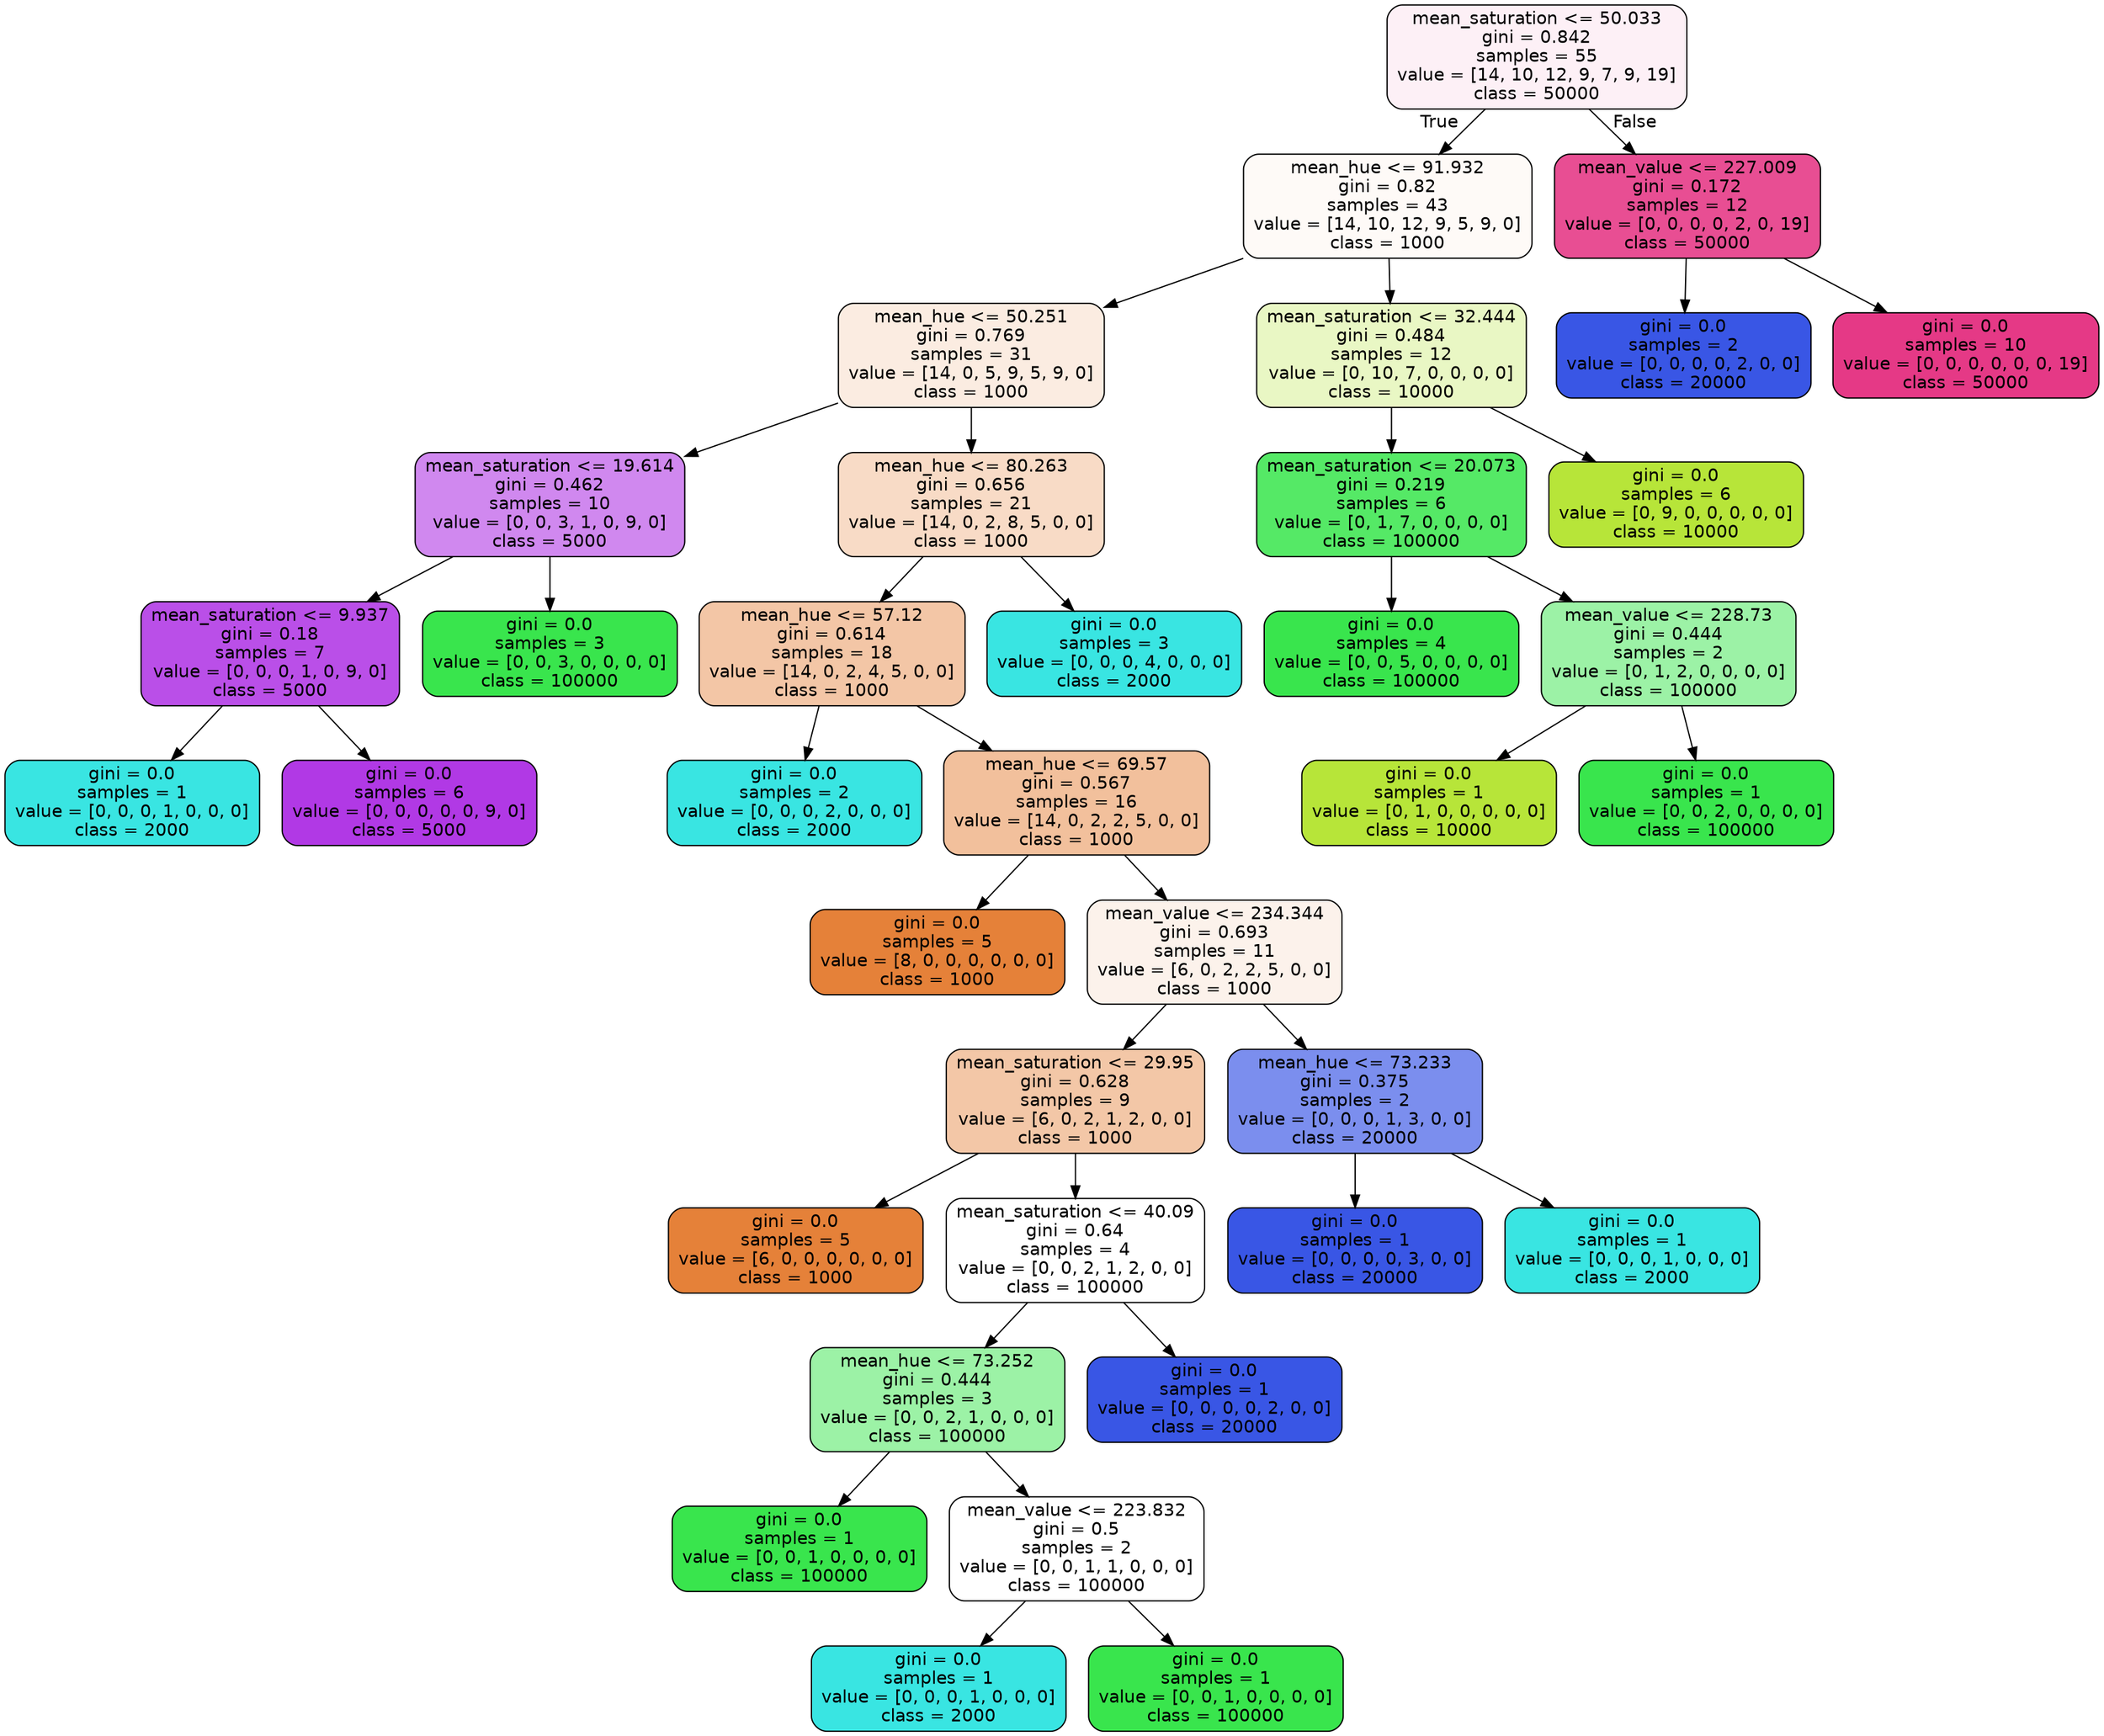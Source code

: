 digraph Tree {
node [shape=box, style="filled, rounded", color="black", fontname="helvetica"] ;
edge [fontname="helvetica"] ;
0 [label="mean_saturation <= 50.033\ngini = 0.842\nsamples = 55\nvalue = [14, 10, 12, 9, 7, 9, 19]\nclass = 50000", fillcolor="#fdf0f6"] ;
1 [label="mean_hue <= 91.932\ngini = 0.82\nsamples = 43\nvalue = [14, 10, 12, 9, 5, 9, 0]\nclass = 1000", fillcolor="#fefaf7"] ;
0 -> 1 [labeldistance=2.5, labelangle=45, headlabel="True"] ;
2 [label="mean_hue <= 50.251\ngini = 0.769\nsamples = 31\nvalue = [14, 0, 5, 9, 5, 9, 0]\nclass = 1000", fillcolor="#fbece1"] ;
1 -> 2 ;
3 [label="mean_saturation <= 19.614\ngini = 0.462\nsamples = 10\nvalue = [0, 0, 3, 1, 0, 9, 0]\nclass = 5000", fillcolor="#d088ef"] ;
2 -> 3 ;
4 [label="mean_saturation <= 9.937\ngini = 0.18\nsamples = 7\nvalue = [0, 0, 0, 1, 0, 9, 0]\nclass = 5000", fillcolor="#ba4fe8"] ;
3 -> 4 ;
5 [label="gini = 0.0\nsamples = 1\nvalue = [0, 0, 0, 1, 0, 0, 0]\nclass = 2000", fillcolor="#39e5e2"] ;
4 -> 5 ;
6 [label="gini = 0.0\nsamples = 6\nvalue = [0, 0, 0, 0, 0, 9, 0]\nclass = 5000", fillcolor="#b139e5"] ;
4 -> 6 ;
7 [label="gini = 0.0\nsamples = 3\nvalue = [0, 0, 3, 0, 0, 0, 0]\nclass = 100000", fillcolor="#39e54d"] ;
3 -> 7 ;
8 [label="mean_hue <= 80.263\ngini = 0.656\nsamples = 21\nvalue = [14, 0, 2, 8, 5, 0, 0]\nclass = 1000", fillcolor="#f8dbc6"] ;
2 -> 8 ;
9 [label="mean_hue <= 57.12\ngini = 0.614\nsamples = 18\nvalue = [14, 0, 2, 4, 5, 0, 0]\nclass = 1000", fillcolor="#f3c6a6"] ;
8 -> 9 ;
10 [label="gini = 0.0\nsamples = 2\nvalue = [0, 0, 0, 2, 0, 0, 0]\nclass = 2000", fillcolor="#39e5e2"] ;
9 -> 10 ;
11 [label="mean_hue <= 69.57\ngini = 0.567\nsamples = 16\nvalue = [14, 0, 2, 2, 5, 0, 0]\nclass = 1000", fillcolor="#f2c09c"] ;
9 -> 11 ;
12 [label="gini = 0.0\nsamples = 5\nvalue = [8, 0, 0, 0, 0, 0, 0]\nclass = 1000", fillcolor="#e58139"] ;
11 -> 12 ;
13 [label="mean_value <= 234.344\ngini = 0.693\nsamples = 11\nvalue = [6, 0, 2, 2, 5, 0, 0]\nclass = 1000", fillcolor="#fcf2eb"] ;
11 -> 13 ;
14 [label="mean_saturation <= 29.95\ngini = 0.628\nsamples = 9\nvalue = [6, 0, 2, 1, 2, 0, 0]\nclass = 1000", fillcolor="#f3c7a7"] ;
13 -> 14 ;
15 [label="gini = 0.0\nsamples = 5\nvalue = [6, 0, 0, 0, 0, 0, 0]\nclass = 1000", fillcolor="#e58139"] ;
14 -> 15 ;
16 [label="mean_saturation <= 40.09\ngini = 0.64\nsamples = 4\nvalue = [0, 0, 2, 1, 2, 0, 0]\nclass = 100000", fillcolor="#ffffff"] ;
14 -> 16 ;
17 [label="mean_hue <= 73.252\ngini = 0.444\nsamples = 3\nvalue = [0, 0, 2, 1, 0, 0, 0]\nclass = 100000", fillcolor="#9cf2a6"] ;
16 -> 17 ;
18 [label="gini = 0.0\nsamples = 1\nvalue = [0, 0, 1, 0, 0, 0, 0]\nclass = 100000", fillcolor="#39e54d"] ;
17 -> 18 ;
19 [label="mean_value <= 223.832\ngini = 0.5\nsamples = 2\nvalue = [0, 0, 1, 1, 0, 0, 0]\nclass = 100000", fillcolor="#ffffff"] ;
17 -> 19 ;
20 [label="gini = 0.0\nsamples = 1\nvalue = [0, 0, 0, 1, 0, 0, 0]\nclass = 2000", fillcolor="#39e5e2"] ;
19 -> 20 ;
21 [label="gini = 0.0\nsamples = 1\nvalue = [0, 0, 1, 0, 0, 0, 0]\nclass = 100000", fillcolor="#39e54d"] ;
19 -> 21 ;
22 [label="gini = 0.0\nsamples = 1\nvalue = [0, 0, 0, 0, 2, 0, 0]\nclass = 20000", fillcolor="#3956e5"] ;
16 -> 22 ;
23 [label="mean_hue <= 73.233\ngini = 0.375\nsamples = 2\nvalue = [0, 0, 0, 1, 3, 0, 0]\nclass = 20000", fillcolor="#7b8eee"] ;
13 -> 23 ;
24 [label="gini = 0.0\nsamples = 1\nvalue = [0, 0, 0, 0, 3, 0, 0]\nclass = 20000", fillcolor="#3956e5"] ;
23 -> 24 ;
25 [label="gini = 0.0\nsamples = 1\nvalue = [0, 0, 0, 1, 0, 0, 0]\nclass = 2000", fillcolor="#39e5e2"] ;
23 -> 25 ;
26 [label="gini = 0.0\nsamples = 3\nvalue = [0, 0, 0, 4, 0, 0, 0]\nclass = 2000", fillcolor="#39e5e2"] ;
8 -> 26 ;
27 [label="mean_saturation <= 32.444\ngini = 0.484\nsamples = 12\nvalue = [0, 10, 7, 0, 0, 0, 0]\nclass = 10000", fillcolor="#e9f7c4"] ;
1 -> 27 ;
28 [label="mean_saturation <= 20.073\ngini = 0.219\nsamples = 6\nvalue = [0, 1, 7, 0, 0, 0, 0]\nclass = 100000", fillcolor="#55e966"] ;
27 -> 28 ;
29 [label="gini = 0.0\nsamples = 4\nvalue = [0, 0, 5, 0, 0, 0, 0]\nclass = 100000", fillcolor="#39e54d"] ;
28 -> 29 ;
30 [label="mean_value <= 228.73\ngini = 0.444\nsamples = 2\nvalue = [0, 1, 2, 0, 0, 0, 0]\nclass = 100000", fillcolor="#9cf2a6"] ;
28 -> 30 ;
31 [label="gini = 0.0\nsamples = 1\nvalue = [0, 1, 0, 0, 0, 0, 0]\nclass = 10000", fillcolor="#b7e539"] ;
30 -> 31 ;
32 [label="gini = 0.0\nsamples = 1\nvalue = [0, 0, 2, 0, 0, 0, 0]\nclass = 100000", fillcolor="#39e54d"] ;
30 -> 32 ;
33 [label="gini = 0.0\nsamples = 6\nvalue = [0, 9, 0, 0, 0, 0, 0]\nclass = 10000", fillcolor="#b7e539"] ;
27 -> 33 ;
34 [label="mean_value <= 227.009\ngini = 0.172\nsamples = 12\nvalue = [0, 0, 0, 0, 2, 0, 19]\nclass = 50000", fillcolor="#e84e93"] ;
0 -> 34 [labeldistance=2.5, labelangle=-45, headlabel="False"] ;
35 [label="gini = 0.0\nsamples = 2\nvalue = [0, 0, 0, 0, 2, 0, 0]\nclass = 20000", fillcolor="#3956e5"] ;
34 -> 35 ;
36 [label="gini = 0.0\nsamples = 10\nvalue = [0, 0, 0, 0, 0, 0, 19]\nclass = 50000", fillcolor="#e53986"] ;
34 -> 36 ;
}